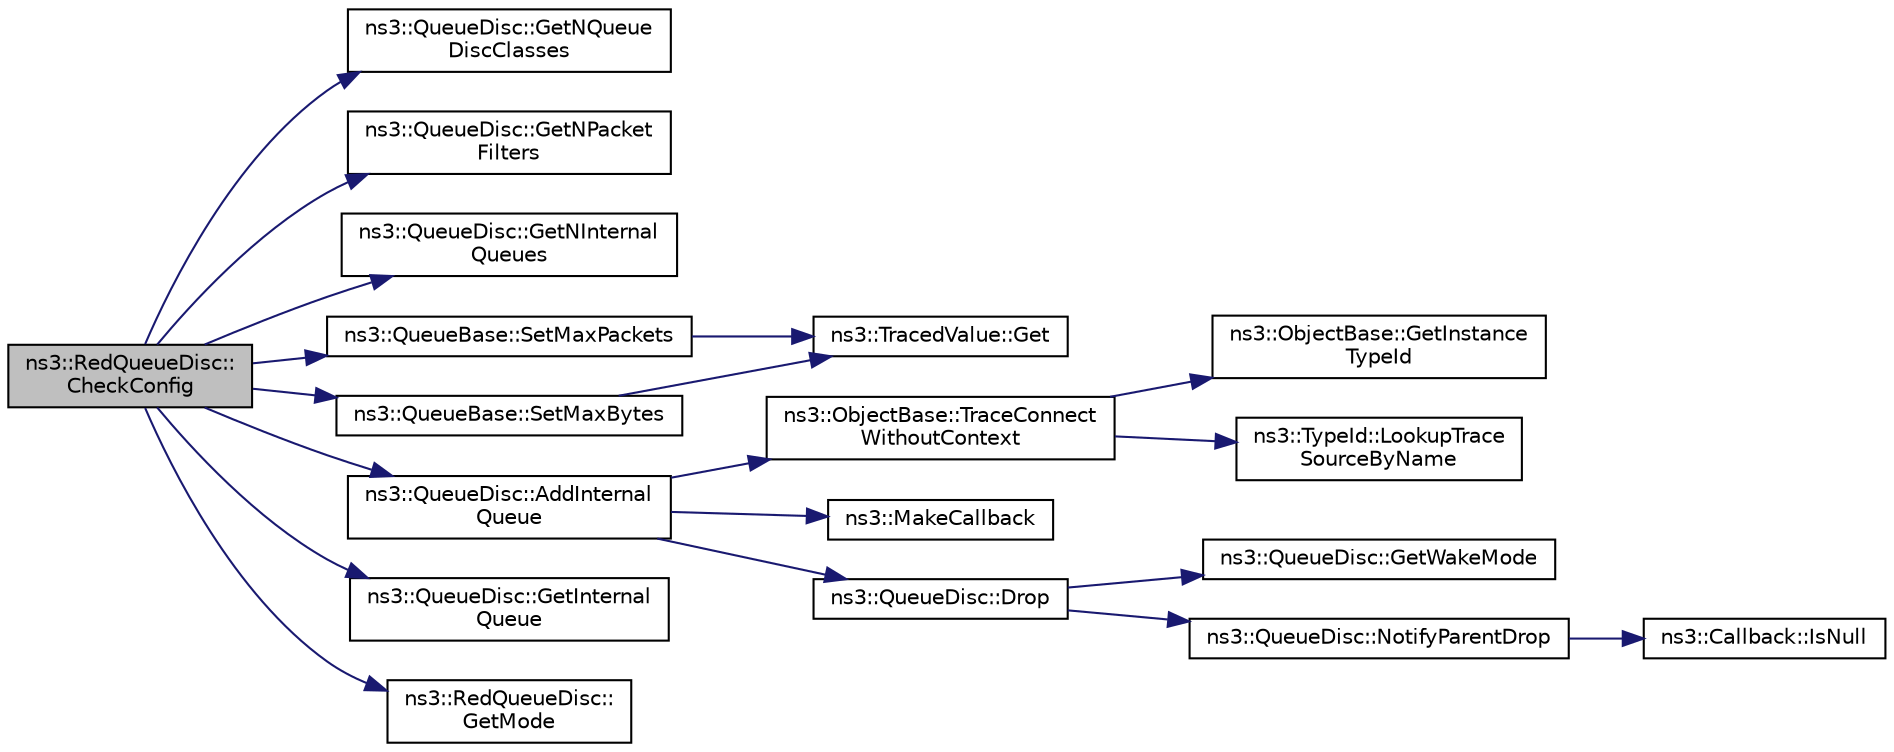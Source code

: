 digraph "ns3::RedQueueDisc::CheckConfig"
{
  edge [fontname="Helvetica",fontsize="10",labelfontname="Helvetica",labelfontsize="10"];
  node [fontname="Helvetica",fontsize="10",shape=record];
  rankdir="LR";
  Node1 [label="ns3::RedQueueDisc::\lCheckConfig",height=0.2,width=0.4,color="black", fillcolor="grey75", style="filled", fontcolor="black"];
  Node1 -> Node2 [color="midnightblue",fontsize="10",style="solid"];
  Node2 [label="ns3::QueueDisc::GetNQueue\lDiscClasses",height=0.2,width=0.4,color="black", fillcolor="white", style="filled",URL="$d0/d7b/classns3_1_1QueueDisc.html#a8165c6afde992b073bc4d3bb283ed138",tooltip="Get the number of queue disc classes. "];
  Node1 -> Node3 [color="midnightblue",fontsize="10",style="solid"];
  Node3 [label="ns3::QueueDisc::GetNPacket\lFilters",height=0.2,width=0.4,color="black", fillcolor="white", style="filled",URL="$d0/d7b/classns3_1_1QueueDisc.html#aff24dd5be3fe3aa46b88c00659e09b23",tooltip="Get the number of packet filters. "];
  Node1 -> Node4 [color="midnightblue",fontsize="10",style="solid"];
  Node4 [label="ns3::QueueDisc::GetNInternal\lQueues",height=0.2,width=0.4,color="black", fillcolor="white", style="filled",URL="$d0/d7b/classns3_1_1QueueDisc.html#a98e658dc1b0b32104ffc9e07afd205c6",tooltip="Get the number of internal queues. "];
  Node1 -> Node5 [color="midnightblue",fontsize="10",style="solid"];
  Node5 [label="ns3::QueueBase::SetMaxPackets",height=0.2,width=0.4,color="black", fillcolor="white", style="filled",URL="$df/dbd/classns3_1_1QueueBase.html#a5e7bd286a0c1008f4c65ab3c9a48abd9",tooltip="Set the maximum amount of packets that can be stored in this queue. "];
  Node5 -> Node6 [color="midnightblue",fontsize="10",style="solid"];
  Node6 [label="ns3::TracedValue::Get",height=0.2,width=0.4,color="black", fillcolor="white", style="filled",URL="$df/d97/classns3_1_1TracedValue.html#a10fddd1de961ac65acfbeb440a1e8551"];
  Node1 -> Node7 [color="midnightblue",fontsize="10",style="solid"];
  Node7 [label="ns3::QueueBase::SetMaxBytes",height=0.2,width=0.4,color="black", fillcolor="white", style="filled",URL="$df/dbd/classns3_1_1QueueBase.html#a65f35ec9f4405292011a57cc6d2f59f9",tooltip="Set the maximum amount of bytes that can be stored in this queue. "];
  Node7 -> Node6 [color="midnightblue",fontsize="10",style="solid"];
  Node1 -> Node8 [color="midnightblue",fontsize="10",style="solid"];
  Node8 [label="ns3::QueueDisc::AddInternal\lQueue",height=0.2,width=0.4,color="black", fillcolor="white", style="filled",URL="$d0/d7b/classns3_1_1QueueDisc.html#a0599223e2a3976ef042a56c2923a2b61",tooltip="Add an internal queue to the tail of the list of queues. "];
  Node8 -> Node9 [color="midnightblue",fontsize="10",style="solid"];
  Node9 [label="ns3::ObjectBase::TraceConnect\lWithoutContext",height=0.2,width=0.4,color="black", fillcolor="white", style="filled",URL="$d2/dac/classns3_1_1ObjectBase.html#a1be45f6fd561e75dcac9dfa81b2b81e4"];
  Node9 -> Node10 [color="midnightblue",fontsize="10",style="solid"];
  Node10 [label="ns3::ObjectBase::GetInstance\lTypeId",height=0.2,width=0.4,color="black", fillcolor="white", style="filled",URL="$d2/dac/classns3_1_1ObjectBase.html#abe5b43a6f5b99a92a4c3122db31f06fb"];
  Node9 -> Node11 [color="midnightblue",fontsize="10",style="solid"];
  Node11 [label="ns3::TypeId::LookupTrace\lSourceByName",height=0.2,width=0.4,color="black", fillcolor="white", style="filled",URL="$d6/d11/classns3_1_1TypeId.html#a9b846d40a381142dc29f4dcd9b905c7f"];
  Node8 -> Node12 [color="midnightblue",fontsize="10",style="solid"];
  Node12 [label="ns3::MakeCallback",height=0.2,width=0.4,color="black", fillcolor="white", style="filled",URL="$dd/de0/group__makecallbackmemptr.html#ga9376283685aa99d204048d6a4b7610a4"];
  Node8 -> Node13 [color="midnightblue",fontsize="10",style="solid"];
  Node13 [label="ns3::QueueDisc::Drop",height=0.2,width=0.4,color="black", fillcolor="white", style="filled",URL="$d0/d7b/classns3_1_1QueueDisc.html#a4e8bbd3afbd927df3342dd015f30b08c",tooltip="Drop a packet. "];
  Node13 -> Node14 [color="midnightblue",fontsize="10",style="solid"];
  Node14 [label="ns3::QueueDisc::GetWakeMode",height=0.2,width=0.4,color="black", fillcolor="white", style="filled",URL="$d0/d7b/classns3_1_1QueueDisc.html#a51a079153b474eec1bad9abe715d9510"];
  Node13 -> Node15 [color="midnightblue",fontsize="10",style="solid"];
  Node15 [label="ns3::QueueDisc::NotifyParentDrop",height=0.2,width=0.4,color="black", fillcolor="white", style="filled",URL="$d0/d7b/classns3_1_1QueueDisc.html#aee0b845da519a8121dbe5a397ed63b54",tooltip="Notify the parent queue disc of a packet drop. "];
  Node15 -> Node16 [color="midnightblue",fontsize="10",style="solid"];
  Node16 [label="ns3::Callback::IsNull",height=0.2,width=0.4,color="black", fillcolor="white", style="filled",URL="$d1/d48/classns3_1_1Callback.html#aa8e27826badbf37f84763f36f70d9b54"];
  Node1 -> Node17 [color="midnightblue",fontsize="10",style="solid"];
  Node17 [label="ns3::QueueDisc::GetInternal\lQueue",height=0.2,width=0.4,color="black", fillcolor="white", style="filled",URL="$d0/d7b/classns3_1_1QueueDisc.html#adf09b498c07c5677c26ea4b8309def74",tooltip="Get the i-th internal queue. "];
  Node1 -> Node18 [color="midnightblue",fontsize="10",style="solid"];
  Node18 [label="ns3::RedQueueDisc::\lGetMode",height=0.2,width=0.4,color="black", fillcolor="white", style="filled",URL="$d5/d02/classns3_1_1RedQueueDisc.html#af1064caa1eee00041ebfb43bc6e25abc",tooltip="Get the operating mode of this queue disc. "];
}
